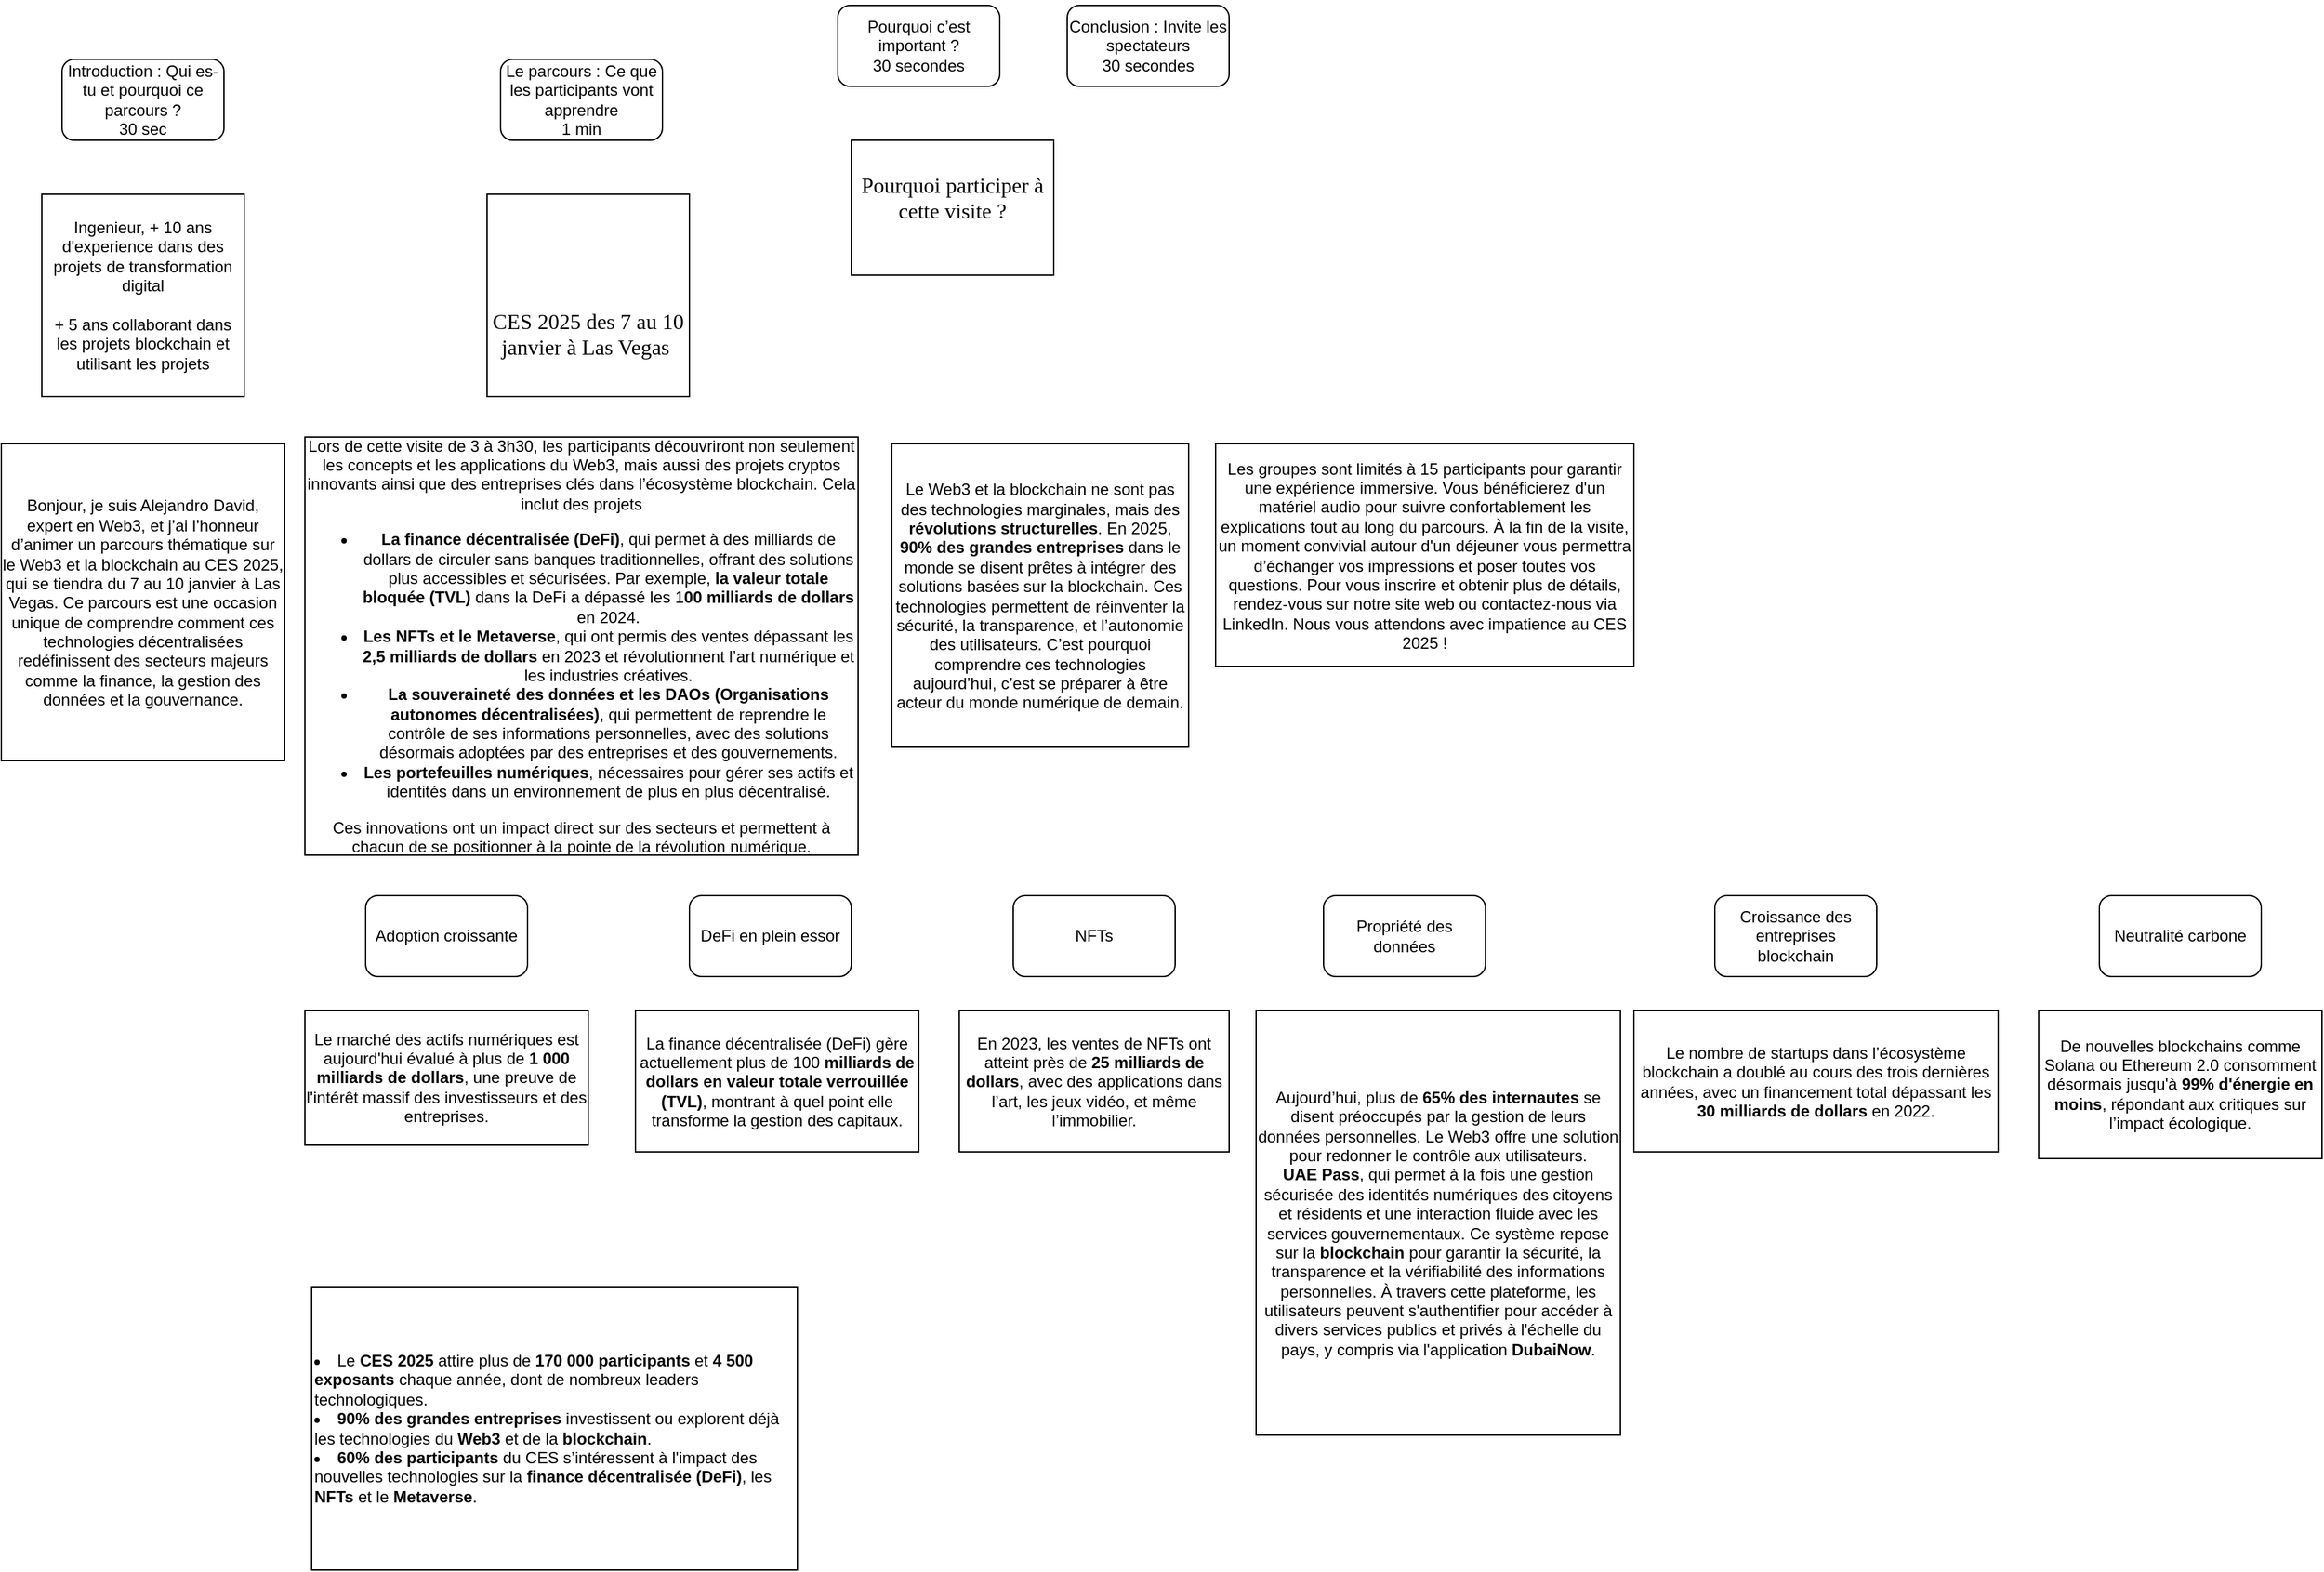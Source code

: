 <mxfile version="24.8.6">
  <diagram name="Page-1" id="Z1V4pkyrTjfmCM-U0hCl">
    <mxGraphModel dx="1677" dy="1698" grid="1" gridSize="10" guides="1" tooltips="1" connect="1" arrows="1" fold="1" page="1" pageScale="1" pageWidth="827" pageHeight="1169" math="0" shadow="0">
      <root>
        <mxCell id="0" />
        <mxCell id="1" parent="0" />
        <mxCell id="f6ZDDn2nSGfMl3vf_n1B-1" value="Introduction : Qui es-tu et pourquoi ce parcours ?&lt;div&gt;30 sec&lt;/div&gt;" style="rounded=1;whiteSpace=wrap;html=1;" vertex="1" parent="1">
          <mxGeometry x="-145" y="-170" width="120" height="60" as="geometry" />
        </mxCell>
        <mxCell id="f6ZDDn2nSGfMl3vf_n1B-2" value="Ingenieur, + 10 ans d&#39;experience dans des projets de transformation digital&lt;div&gt;&lt;br&gt;&lt;/div&gt;&lt;div&gt;+ 5 ans collaborant dans les projets blockchain et utilisant les projets&lt;/div&gt;" style="rounded=0;whiteSpace=wrap;html=1;" vertex="1" parent="1">
          <mxGeometry x="-160" y="-70" width="150" height="150" as="geometry" />
        </mxCell>
        <mxCell id="f6ZDDn2nSGfMl3vf_n1B-3" value="&lt;br/&gt;&#x9;&#x9;&lt;br/&gt;&#x9;&lt;br/&gt;&#x9;&lt;br/&gt;&#x9;&#x9;&lt;div title=&quot;Page 1&quot; class=&quot;page&quot;&gt;&lt;br/&gt;&#x9;&#x9;&#x9;&lt;div class=&quot;layoutArea&quot;&gt;&lt;br/&gt;&#x9;&#x9;&#x9;&#x9;&lt;div class=&quot;column&quot;&gt;&lt;br/&gt;&#x9;&#x9;&#x9;&#x9;&#x9;&lt;p&gt;&lt;span style=&quot;font-size: 12.0pt; font-family: &#39;Aptos&#39;&quot;&gt;CES 2025 des 7 au 10 janvier à Las Vegas&amp;nbsp;&lt;/span&gt;&lt;/p&gt;&lt;br/&gt;&#x9;&#x9;&#x9;&#x9;&lt;/div&gt;&lt;br/&gt;&#x9;&#x9;&#x9;&lt;/div&gt;&lt;br/&gt;&#x9;&#x9;&lt;/div&gt;" style="rounded=0;whiteSpace=wrap;html=1;" vertex="1" parent="1">
          <mxGeometry x="170" y="-70" width="150" height="150" as="geometry" />
        </mxCell>
        <mxCell id="f6ZDDn2nSGfMl3vf_n1B-4" value="&#xa;&lt;span style=&quot;white-space: pre;&quot;&gt;&amp;nbsp;&amp;nbsp;&amp;nbsp;&amp;nbsp;&lt;/span&gt;&lt;span style=&quot;white-space: pre;&quot;&gt;&amp;nbsp;&amp;nbsp;&amp;nbsp;&amp;nbsp;&lt;/span&gt;&lt;div title=&quot;Page 1&quot; class=&quot;page&quot;&gt;&#xa;&lt;span style=&quot;white-space: pre;&quot;&gt;&amp;nbsp;&amp;nbsp;&amp;nbsp;&amp;nbsp;&lt;/span&gt;&lt;span style=&quot;white-space: pre;&quot;&gt;&amp;nbsp;&amp;nbsp;&amp;nbsp;&amp;nbsp;&lt;/span&gt;&lt;span style=&quot;white-space: pre;&quot;&gt;&amp;nbsp;&amp;nbsp;&amp;nbsp;&amp;nbsp;&lt;/span&gt;&lt;div class=&quot;layoutArea&quot;&gt;&#xa;&lt;span style=&quot;white-space: pre;&quot;&gt;&amp;nbsp;&amp;nbsp;&amp;nbsp;&amp;nbsp;&lt;/span&gt;&lt;span style=&quot;white-space: pre;&quot;&gt;&amp;nbsp;&amp;nbsp;&amp;nbsp;&amp;nbsp;&lt;/span&gt;&lt;span style=&quot;white-space: pre;&quot;&gt;&amp;nbsp;&amp;nbsp;&amp;nbsp;&amp;nbsp;&lt;/span&gt;&lt;span style=&quot;white-space: pre;&quot;&gt;&amp;nbsp;&amp;nbsp;&amp;nbsp;&amp;nbsp;&lt;/span&gt;&lt;div class=&quot;column&quot;&gt;&#xa;&lt;span style=&quot;white-space: pre;&quot;&gt;&amp;nbsp;&amp;nbsp;&amp;nbsp;&amp;nbsp;&lt;/span&gt;&lt;span style=&quot;white-space: pre;&quot;&gt;&amp;nbsp;&amp;nbsp;&amp;nbsp;&amp;nbsp;&lt;/span&gt;&lt;span style=&quot;white-space: pre;&quot;&gt;&amp;nbsp;&amp;nbsp;&amp;nbsp;&amp;nbsp;&lt;/span&gt;&lt;span style=&quot;white-space: pre;&quot;&gt;&amp;nbsp;&amp;nbsp;&amp;nbsp;&amp;nbsp;&lt;/span&gt;&lt;span style=&quot;white-space: pre;&quot;&gt;&amp;nbsp;&amp;nbsp;&amp;nbsp;&amp;nbsp;&lt;/span&gt;&lt;p&gt;&lt;span style=&quot;font-size: 12.0pt; font-family: &#39;Aptos&#39;&quot;&gt;Pourquoi participer à cette visite&lt;/span&gt;&lt;span style=&quot;font-size: 12.0pt; font-family: &#39;ArialMT&#39;&quot;&gt; &lt;/span&gt;&lt;span style=&quot;font-size: 12.0pt; font-family: &#39;Aptos&#39;&quot;&gt;?&#xa;&lt;/span&gt;&lt;/p&gt;&#xa;&lt;span style=&quot;white-space: pre;&quot;&gt;&amp;nbsp;&amp;nbsp;&amp;nbsp;&amp;nbsp;&lt;/span&gt;&lt;span style=&quot;white-space: pre;&quot;&gt;&amp;nbsp;&amp;nbsp;&amp;nbsp;&amp;nbsp;&lt;/span&gt;&lt;span style=&quot;white-space: pre;&quot;&gt;&amp;nbsp;&amp;nbsp;&amp;nbsp;&amp;nbsp;&lt;/span&gt;&lt;span style=&quot;white-space: pre;&quot;&gt;&amp;nbsp;&amp;nbsp;&amp;nbsp;&amp;nbsp;&lt;/span&gt;&lt;/div&gt;&#xa;&lt;span style=&quot;white-space: pre;&quot;&gt;&amp;nbsp;&amp;nbsp;&amp;nbsp;&amp;nbsp;&lt;/span&gt;&lt;span style=&quot;white-space: pre;&quot;&gt;&amp;nbsp;&amp;nbsp;&amp;nbsp;&amp;nbsp;&lt;/span&gt;&lt;span style=&quot;white-space: pre;&quot;&gt;&amp;nbsp;&amp;nbsp;&amp;nbsp;&amp;nbsp;&lt;/span&gt;&lt;/div&gt;&#xa;&lt;span style=&quot;white-space: pre;&quot;&gt;&amp;nbsp;&amp;nbsp;&amp;nbsp;&amp;nbsp;&lt;/span&gt;&lt;span style=&quot;white-space: pre;&quot;&gt;&amp;nbsp;&amp;nbsp;&amp;nbsp;&amp;nbsp;&lt;/span&gt;&lt;/div&gt;&#xa;&lt;span style=&quot;white-space: pre;&quot;&gt;&amp;nbsp;&amp;nbsp;&amp;nbsp;&amp;nbsp;&lt;/span&gt;&#xa;" style="rounded=0;whiteSpace=wrap;html=1;" vertex="1" parent="1">
          <mxGeometry x="440" y="-110" width="150" height="100" as="geometry" />
        </mxCell>
        <mxCell id="f6ZDDn2nSGfMl3vf_n1B-5" value="Le parcours : Ce que les participants vont apprendre&lt;div&gt;1 min&lt;/div&gt;" style="rounded=1;whiteSpace=wrap;html=1;" vertex="1" parent="1">
          <mxGeometry x="180" y="-170" width="120" height="60" as="geometry" />
        </mxCell>
        <mxCell id="f6ZDDn2nSGfMl3vf_n1B-6" value="Pourquoi c’est important ?&lt;div&gt;30 secondes&lt;/div&gt;" style="rounded=1;whiteSpace=wrap;html=1;" vertex="1" parent="1">
          <mxGeometry x="430" y="-210" width="120" height="60" as="geometry" />
        </mxCell>
        <mxCell id="f6ZDDn2nSGfMl3vf_n1B-7" value="Conclusion : Invite les spectateurs&lt;div&gt;30 secondes&lt;/div&gt;" style="rounded=1;whiteSpace=wrap;html=1;" vertex="1" parent="1">
          <mxGeometry x="600" y="-210" width="120" height="60" as="geometry" />
        </mxCell>
        <mxCell id="f6ZDDn2nSGfMl3vf_n1B-8" value="Adoption croissante" style="rounded=1;whiteSpace=wrap;html=1;" vertex="1" parent="1">
          <mxGeometry x="80" y="450" width="120" height="60" as="geometry" />
        </mxCell>
        <mxCell id="f6ZDDn2nSGfMl3vf_n1B-9" value="&lt;meta charset=&quot;utf-8&quot;&gt;Le marché des actifs numériques est aujourd&#39;hui évalué à plus de &lt;strong&gt;1 000 milliards de dollars&lt;/strong&gt;, une preuve de l&#39;intérêt massif des investisseurs et des entreprises." style="rounded=0;whiteSpace=wrap;html=1;" vertex="1" parent="1">
          <mxGeometry x="35" y="535" width="210" height="100" as="geometry" />
        </mxCell>
        <mxCell id="f6ZDDn2nSGfMl3vf_n1B-10" value="La finance décentralisée (DeFi) gère actuellement plus de 100&lt;strong&gt;&amp;nbsp;milliards de dollars en valeur totale verrouillée (TVL)&lt;/strong&gt;, montrant à quel point elle transforme la gestion des capitaux." style="rounded=0;whiteSpace=wrap;html=1;" vertex="1" parent="1">
          <mxGeometry x="280" y="535" width="210" height="105" as="geometry" />
        </mxCell>
        <mxCell id="f6ZDDn2nSGfMl3vf_n1B-11" value="&lt;meta charset=&quot;utf-8&quot;&gt;En 2023, les ventes de NFTs ont atteint près de &lt;strong&gt;25 milliards de dollars&lt;/strong&gt;, avec des applications dans l’art, les jeux vidéo, et même l’immobilier." style="rounded=0;whiteSpace=wrap;html=1;" vertex="1" parent="1">
          <mxGeometry x="520" y="535" width="200" height="105" as="geometry" />
        </mxCell>
        <mxCell id="f6ZDDn2nSGfMl3vf_n1B-12" value="Aujourd’hui, plus de &lt;strong&gt;65% des internautes&lt;/strong&gt; se disent préoccupés par la gestion de leurs données personnelles. Le Web3 offre une solution pour redonner le contrôle aux utilisateurs.&lt;div&gt;&lt;strong&gt;UAE Pass&lt;/strong&gt;, qui permet à la fois une gestion sécurisée des identités numériques des citoyens et résidents et une interaction fluide avec les services gouvernementaux. Ce système repose sur la &lt;strong&gt;blockchain&lt;/strong&gt; pour garantir la sécurité, la transparence et la vérifiabilité des informations personnelles. À travers cette plateforme, les utilisateurs peuvent s&#39;authentifier pour accéder à divers services publics et privés à l&#39;échelle du pays, y compris via l&#39;application &lt;strong&gt;DubaiNow&lt;/strong&gt;.&lt;/div&gt;" style="rounded=0;whiteSpace=wrap;html=1;" vertex="1" parent="1">
          <mxGeometry x="740" y="535" width="270" height="315" as="geometry" />
        </mxCell>
        <mxCell id="f6ZDDn2nSGfMl3vf_n1B-13" value="&lt;meta charset=&quot;utf-8&quot;&gt;Le nombre de startups dans l’écosystème blockchain a doublé au cours des trois dernières années, avec un financement total dépassant les &lt;strong&gt;30 milliards de dollars&lt;/strong&gt; en 2022." style="rounded=0;whiteSpace=wrap;html=1;" vertex="1" parent="1">
          <mxGeometry x="1020" y="535" width="270" height="105" as="geometry" />
        </mxCell>
        <mxCell id="f6ZDDn2nSGfMl3vf_n1B-14" value="&lt;meta charset=&quot;utf-8&quot;&gt;De nouvelles blockchains comme Solana ou Ethereum 2.0 consomment désormais jusqu&#39;à &lt;strong&gt;99% d&#39;énergie en moins&lt;/strong&gt;, répondant aux critiques sur l’impact écologique." style="rounded=0;whiteSpace=wrap;html=1;" vertex="1" parent="1">
          <mxGeometry x="1320" y="535" width="210" height="110" as="geometry" />
        </mxCell>
        <mxCell id="f6ZDDn2nSGfMl3vf_n1B-15" value="&lt;meta charset=&quot;utf-8&quot;&gt;DeFi en plein essor" style="rounded=1;whiteSpace=wrap;html=1;" vertex="1" parent="1">
          <mxGeometry x="320" y="450" width="120" height="60" as="geometry" />
        </mxCell>
        <mxCell id="f6ZDDn2nSGfMl3vf_n1B-16" value="&lt;meta charset=&quot;utf-8&quot;&gt;NFTs" style="rounded=1;whiteSpace=wrap;html=1;" vertex="1" parent="1">
          <mxGeometry x="560" y="450" width="120" height="60" as="geometry" />
        </mxCell>
        <mxCell id="f6ZDDn2nSGfMl3vf_n1B-17" value="&lt;meta charset=&quot;utf-8&quot;&gt;Propriété des données" style="rounded=1;whiteSpace=wrap;html=1;" vertex="1" parent="1">
          <mxGeometry x="790" y="450" width="120" height="60" as="geometry" />
        </mxCell>
        <mxCell id="f6ZDDn2nSGfMl3vf_n1B-18" value="&lt;meta charset=&quot;utf-8&quot;&gt;Croissance des entreprises blockchain" style="rounded=1;whiteSpace=wrap;html=1;" vertex="1" parent="1">
          <mxGeometry x="1080" y="450" width="120" height="60" as="geometry" />
        </mxCell>
        <mxCell id="f6ZDDn2nSGfMl3vf_n1B-19" value="&lt;meta charset=&quot;utf-8&quot;&gt;Neutralité carbone" style="rounded=1;whiteSpace=wrap;html=1;" vertex="1" parent="1">
          <mxGeometry x="1365" y="450" width="120" height="60" as="geometry" />
        </mxCell>
        <mxCell id="f6ZDDn2nSGfMl3vf_n1B-20" value="&lt;li&gt;Le &lt;strong&gt;CES 2025&lt;/strong&gt; attire plus de &lt;strong&gt;170 000 participants&lt;/strong&gt; et &lt;strong&gt;4 500 exposants&lt;/strong&gt; chaque année, dont de nombreux leaders technologiques.&lt;/li&gt;&lt;li&gt;&lt;strong&gt;90% des grandes entreprises&lt;/strong&gt; investissent ou explorent déjà les technologies du &lt;strong&gt;Web3&lt;/strong&gt; et de la &lt;strong&gt;blockchain&lt;/strong&gt;.&lt;/li&gt;&lt;li&gt;&lt;strong&gt;60% des participants&lt;/strong&gt; du CES s’intéressent à l&#39;impact des nouvelles technologies sur la &lt;strong&gt;finance décentralisée (DeFi)&lt;/strong&gt;, les &lt;strong&gt;NFTs&lt;/strong&gt; et le &lt;strong&gt;Metaverse&lt;/strong&gt;.&lt;/li&gt;" style="rounded=0;whiteSpace=wrap;html=1;align=left;" vertex="1" parent="1">
          <mxGeometry x="40" y="740" width="360" height="210" as="geometry" />
        </mxCell>
        <mxCell id="f6ZDDn2nSGfMl3vf_n1B-21" value="Bonjour, je suis Alejandro David, expert en Web3, et j’ai l’honneur d’animer un parcours thématique sur le Web3 et la blockchain au CES 2025, qui se tiendra du 7 au 10 janvier à Las Vegas. Ce parcours est une occasion unique de comprendre comment ces technologies décentralisées redéfinissent des secteurs majeurs comme la finance, la gestion des données et la gouvernance." style="rounded=0;whiteSpace=wrap;html=1;" vertex="1" parent="1">
          <mxGeometry x="-190" y="115" width="210" height="235" as="geometry" />
        </mxCell>
        <mxCell id="f6ZDDn2nSGfMl3vf_n1B-22" value="Le Web3 et la blockchain ne sont pas des technologies marginales, mais des &lt;strong&gt;révolutions structurelles&lt;/strong&gt;. En 2025, &lt;strong&gt;90% des grandes entreprises&lt;/strong&gt; dans le monde se disent prêtes à intégrer des solutions basées sur la blockchain. Ces technologies permettent de réinventer la sécurité, la transparence, et l’autonomie des utilisateurs. C’est pourquoi comprendre ces technologies aujourd’hui, c’est se préparer à être acteur du monde numérique de demain." style="rounded=0;whiteSpace=wrap;html=1;" vertex="1" parent="1">
          <mxGeometry x="470" y="115" width="220" height="225" as="geometry" />
        </mxCell>
        <mxCell id="f6ZDDn2nSGfMl3vf_n1B-23" value="Les groupes sont limités à 15 participants pour garantir une expérience immersive. Vous bénéficierez d&#39;un matériel audio pour suivre confortablement les explications tout au long du parcours. À la fin de la visite, un moment convivial autour d&#39;un déjeuner vous permettra d’échanger vos impressions et poser toutes vos questions. Pour vous inscrire et obtenir plus de détails, rendez-vous sur notre site web ou contactez-nous via LinkedIn. Nous vous attendons avec impatience au CES 2025 !" style="rounded=0;whiteSpace=wrap;html=1;" vertex="1" parent="1">
          <mxGeometry x="710" y="115" width="310" height="165" as="geometry" />
        </mxCell>
        <mxCell id="f6ZDDn2nSGfMl3vf_n1B-24" value="&lt;p&gt;Lors de cette visite de 3 à 3h30,&amp;nbsp;&lt;span style=&quot;background-color: initial;&quot;&gt;les participants découvriront non seulement les concepts et les applications du Web3, mais aussi des projets cryptos innovants ainsi que des entreprises clés dans l’écosystème blockchain.&amp;nbsp;&lt;/span&gt;&lt;span style=&quot;background-color: initial;&quot;&gt;Cela inclut des projets&lt;/span&gt;&lt;/p&gt;&lt;ul&gt;&lt;li&gt;&lt;strong&gt;La finance décentralisée (DeFi)&lt;/strong&gt;, qui permet à des milliards de dollars de circuler sans banques traditionnelles, offrant des solutions plus accessibles et sécurisées. Par exemple, &lt;strong&gt;la valeur totale bloquée (TVL)&lt;/strong&gt; dans la DeFi a dépassé les 1&lt;strong&gt;00 milliards de dollars&lt;/strong&gt; en 2024.&lt;/li&gt;&lt;li&gt;&lt;strong&gt;Les NFTs et le Metaverse&lt;/strong&gt;, qui ont permis des ventes dépassant les &lt;strong&gt;2,5 milliards de dollars&lt;/strong&gt; en 2023 et révolutionnent l’art numérique et les industries créatives.&lt;/li&gt;&lt;li&gt;&lt;strong&gt;La souveraineté des données et les DAOs (Organisations autonomes décentralisées)&lt;/strong&gt;, qui permettent de reprendre le contrôle de ses informations personnelles, avec des solutions désormais adoptées par des entreprises et des gouvernements.&lt;/li&gt;&lt;li&gt;&lt;strong&gt;Les portefeuilles numériques&lt;/strong&gt;, nécessaires pour gérer ses actifs et identités dans un environnement de plus en plus décentralisé.&lt;/li&gt;&lt;/ul&gt;&lt;p&gt;Ces innovations ont un impact direct sur des secteurs et permettent à chacun de se positionner à la pointe de la révolution numérique.&lt;/p&gt;" style="rounded=0;whiteSpace=wrap;html=1;" vertex="1" parent="1">
          <mxGeometry x="35" y="110" width="410" height="310" as="geometry" />
        </mxCell>
      </root>
    </mxGraphModel>
  </diagram>
</mxfile>
